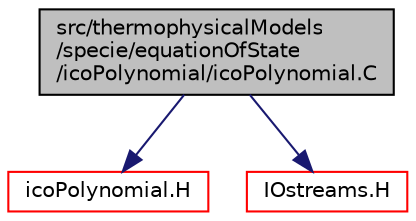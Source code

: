 digraph "src/thermophysicalModels/specie/equationOfState/icoPolynomial/icoPolynomial.C"
{
  bgcolor="transparent";
  edge [fontname="Helvetica",fontsize="10",labelfontname="Helvetica",labelfontsize="10"];
  node [fontname="Helvetica",fontsize="10",shape=record];
  Node1 [label="src/thermophysicalModels\l/specie/equationOfState\l/icoPolynomial/icoPolynomial.C",height=0.2,width=0.4,color="black", fillcolor="grey75", style="filled", fontcolor="black"];
  Node1 -> Node2 [color="midnightblue",fontsize="10",style="solid",fontname="Helvetica"];
  Node2 [label="icoPolynomial.H",height=0.2,width=0.4,color="red",URL="$a10427.html"];
  Node1 -> Node3 [color="midnightblue",fontsize="10",style="solid",fontname="Helvetica"];
  Node3 [label="IOstreams.H",height=0.2,width=0.4,color="red",URL="$a08089.html",tooltip="Useful combination of include files which define Sin, Sout and Serr and the use of IO streams general..."];
}
